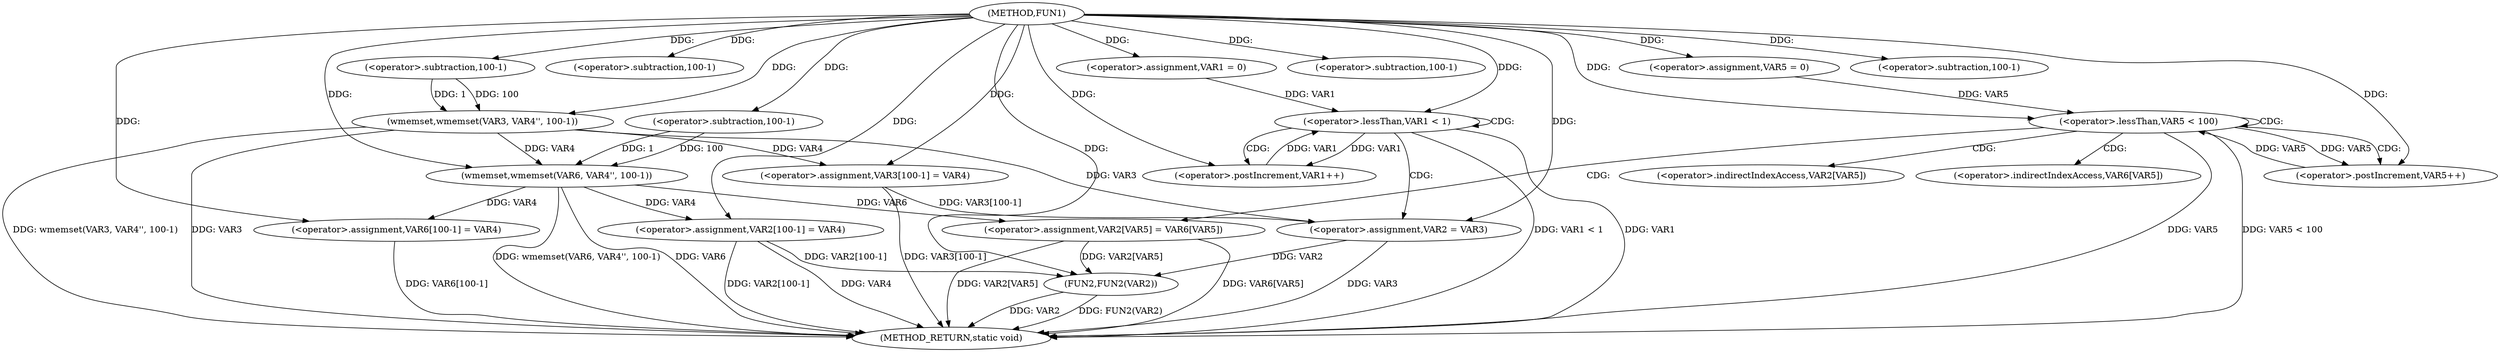 digraph FUN1 {  
"1000100" [label = "(METHOD,FUN1)" ]
"1000173" [label = "(METHOD_RETURN,static void)" ]
"1000105" [label = "(wmemset,wmemset(VAR3, VAR4'', 100-1))" ]
"1000108" [label = "(<operator>.subtraction,100-1)" ]
"1000111" [label = "(<operator>.assignment,VAR3[100-1] = VAR4)" ]
"1000114" [label = "(<operator>.subtraction,100-1)" ]
"1000119" [label = "(<operator>.assignment,VAR1 = 0)" ]
"1000122" [label = "(<operator>.lessThan,VAR1 < 1)" ]
"1000125" [label = "(<operator>.postIncrement,VAR1++)" ]
"1000128" [label = "(<operator>.assignment,VAR2 = VAR3)" ]
"1000134" [label = "(wmemset,wmemset(VAR6, VAR4'', 100-1))" ]
"1000137" [label = "(<operator>.subtraction,100-1)" ]
"1000140" [label = "(<operator>.assignment,VAR6[100-1] = VAR4)" ]
"1000143" [label = "(<operator>.subtraction,100-1)" ]
"1000148" [label = "(<operator>.assignment,VAR5 = 0)" ]
"1000151" [label = "(<operator>.lessThan,VAR5 < 100)" ]
"1000154" [label = "(<operator>.postIncrement,VAR5++)" ]
"1000157" [label = "(<operator>.assignment,VAR2[VAR5] = VAR6[VAR5])" ]
"1000164" [label = "(<operator>.assignment,VAR2[100-1] = VAR4)" ]
"1000167" [label = "(<operator>.subtraction,100-1)" ]
"1000171" [label = "(FUN2,FUN2(VAR2))" ]
"1000158" [label = "(<operator>.indirectIndexAccess,VAR2[VAR5])" ]
"1000161" [label = "(<operator>.indirectIndexAccess,VAR6[VAR5])" ]
  "1000171" -> "1000173"  [ label = "DDG: VAR2"] 
  "1000151" -> "1000173"  [ label = "DDG: VAR5 < 100"] 
  "1000105" -> "1000173"  [ label = "DDG: wmemset(VAR3, VAR4'', 100-1)"] 
  "1000111" -> "1000173"  [ label = "DDG: VAR3[100-1]"] 
  "1000134" -> "1000173"  [ label = "DDG: VAR6"] 
  "1000164" -> "1000173"  [ label = "DDG: VAR4"] 
  "1000105" -> "1000173"  [ label = "DDG: VAR3"] 
  "1000164" -> "1000173"  [ label = "DDG: VAR2[100-1]"] 
  "1000128" -> "1000173"  [ label = "DDG: VAR3"] 
  "1000122" -> "1000173"  [ label = "DDG: VAR1"] 
  "1000140" -> "1000173"  [ label = "DDG: VAR6[100-1]"] 
  "1000151" -> "1000173"  [ label = "DDG: VAR5"] 
  "1000157" -> "1000173"  [ label = "DDG: VAR2[VAR5]"] 
  "1000134" -> "1000173"  [ label = "DDG: wmemset(VAR6, VAR4'', 100-1)"] 
  "1000122" -> "1000173"  [ label = "DDG: VAR1 < 1"] 
  "1000171" -> "1000173"  [ label = "DDG: FUN2(VAR2)"] 
  "1000157" -> "1000173"  [ label = "DDG: VAR6[VAR5]"] 
  "1000100" -> "1000105"  [ label = "DDG: "] 
  "1000108" -> "1000105"  [ label = "DDG: 100"] 
  "1000108" -> "1000105"  [ label = "DDG: 1"] 
  "1000100" -> "1000108"  [ label = "DDG: "] 
  "1000105" -> "1000111"  [ label = "DDG: VAR4"] 
  "1000100" -> "1000111"  [ label = "DDG: "] 
  "1000100" -> "1000114"  [ label = "DDG: "] 
  "1000100" -> "1000119"  [ label = "DDG: "] 
  "1000125" -> "1000122"  [ label = "DDG: VAR1"] 
  "1000119" -> "1000122"  [ label = "DDG: VAR1"] 
  "1000100" -> "1000122"  [ label = "DDG: "] 
  "1000122" -> "1000125"  [ label = "DDG: VAR1"] 
  "1000100" -> "1000125"  [ label = "DDG: "] 
  "1000111" -> "1000128"  [ label = "DDG: VAR3[100-1]"] 
  "1000105" -> "1000128"  [ label = "DDG: VAR3"] 
  "1000100" -> "1000128"  [ label = "DDG: "] 
  "1000100" -> "1000134"  [ label = "DDG: "] 
  "1000105" -> "1000134"  [ label = "DDG: VAR4"] 
  "1000137" -> "1000134"  [ label = "DDG: 100"] 
  "1000137" -> "1000134"  [ label = "DDG: 1"] 
  "1000100" -> "1000137"  [ label = "DDG: "] 
  "1000134" -> "1000140"  [ label = "DDG: VAR4"] 
  "1000100" -> "1000140"  [ label = "DDG: "] 
  "1000100" -> "1000143"  [ label = "DDG: "] 
  "1000100" -> "1000148"  [ label = "DDG: "] 
  "1000154" -> "1000151"  [ label = "DDG: VAR5"] 
  "1000148" -> "1000151"  [ label = "DDG: VAR5"] 
  "1000100" -> "1000151"  [ label = "DDG: "] 
  "1000151" -> "1000154"  [ label = "DDG: VAR5"] 
  "1000100" -> "1000154"  [ label = "DDG: "] 
  "1000134" -> "1000157"  [ label = "DDG: VAR6"] 
  "1000100" -> "1000164"  [ label = "DDG: "] 
  "1000134" -> "1000164"  [ label = "DDG: VAR4"] 
  "1000100" -> "1000167"  [ label = "DDG: "] 
  "1000164" -> "1000171"  [ label = "DDG: VAR2[100-1]"] 
  "1000128" -> "1000171"  [ label = "DDG: VAR2"] 
  "1000157" -> "1000171"  [ label = "DDG: VAR2[VAR5]"] 
  "1000100" -> "1000171"  [ label = "DDG: "] 
  "1000122" -> "1000128"  [ label = "CDG: "] 
  "1000122" -> "1000125"  [ label = "CDG: "] 
  "1000122" -> "1000122"  [ label = "CDG: "] 
  "1000151" -> "1000154"  [ label = "CDG: "] 
  "1000151" -> "1000161"  [ label = "CDG: "] 
  "1000151" -> "1000151"  [ label = "CDG: "] 
  "1000151" -> "1000157"  [ label = "CDG: "] 
  "1000151" -> "1000158"  [ label = "CDG: "] 
}
